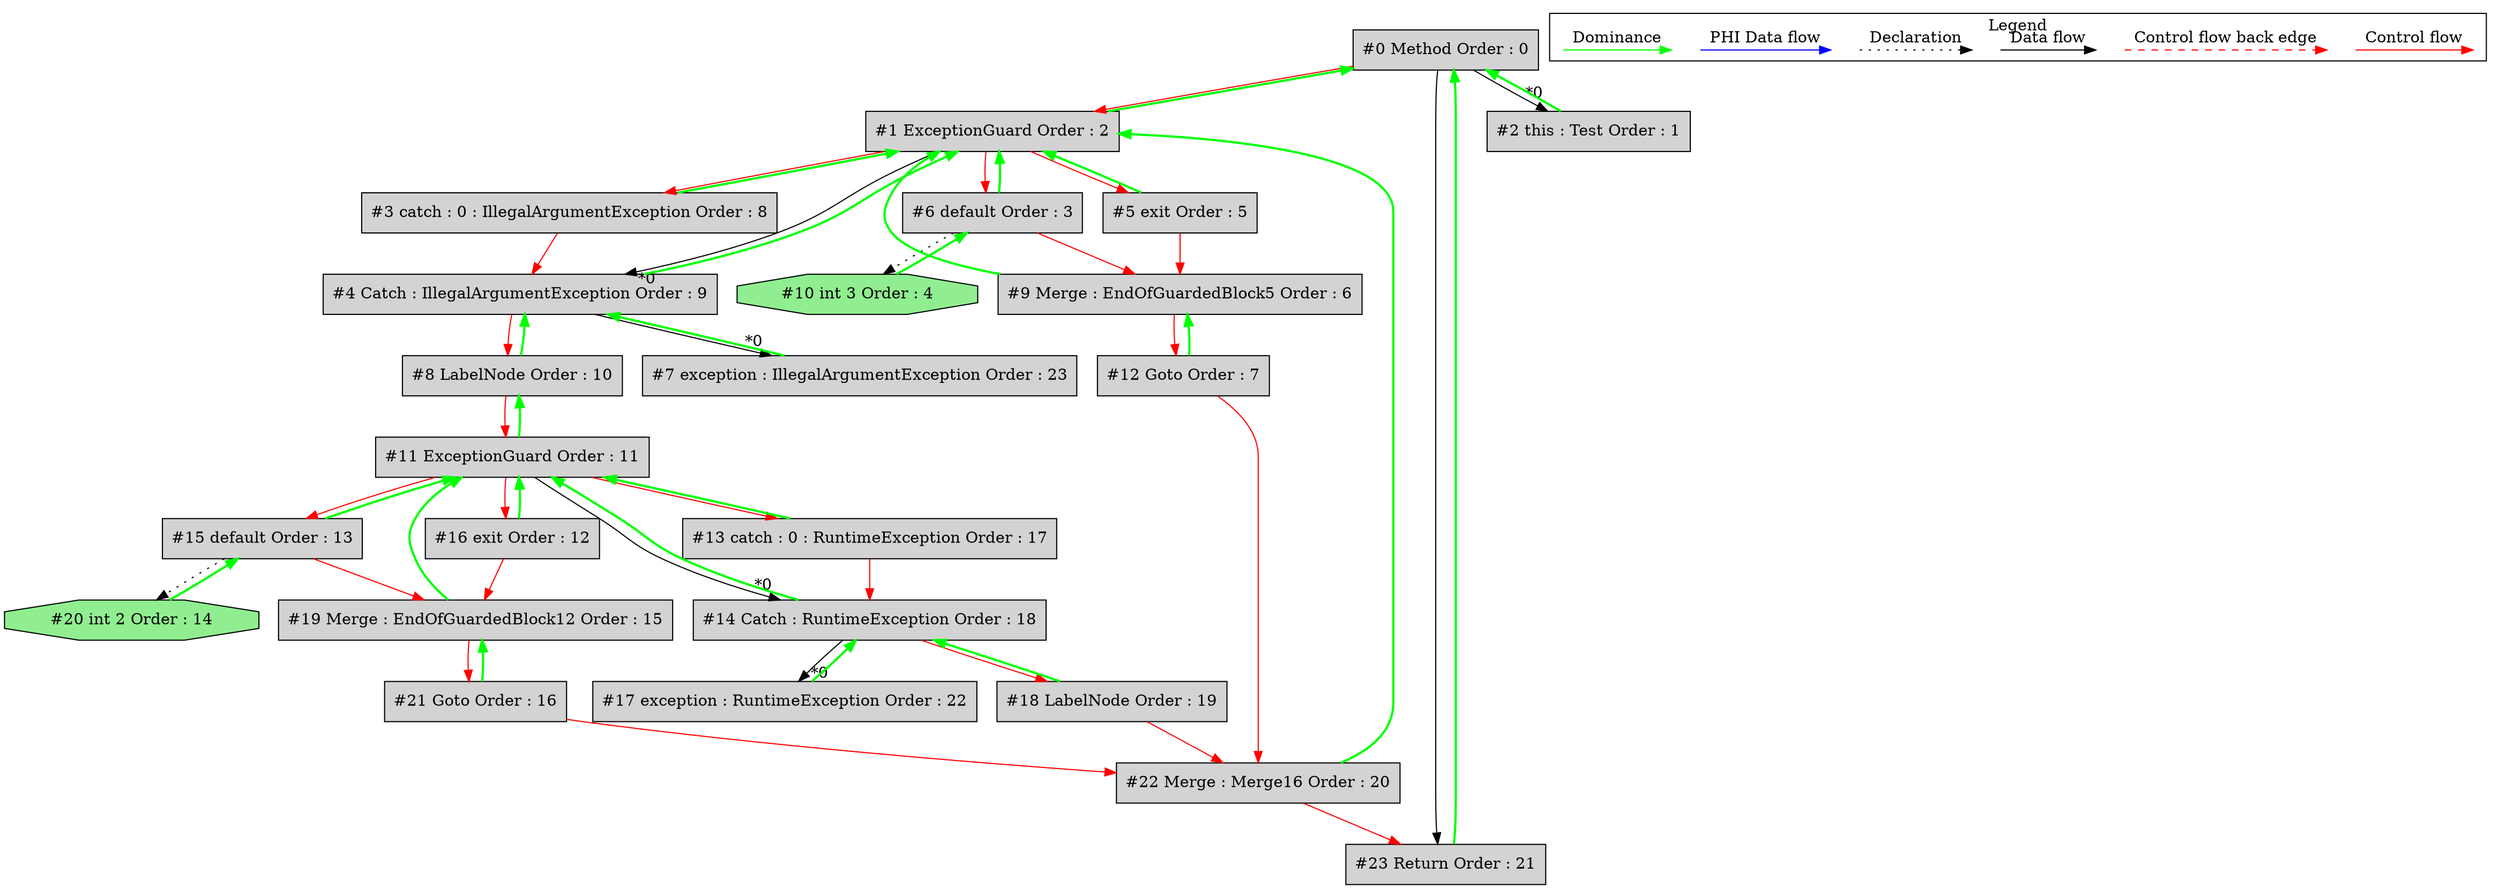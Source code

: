 digraph debugoutput {
 ordering="in";
 node0[label="#0 Method Order : 0",shape=box, fillcolor=lightgrey, style=filled];
 node1[label="#1 ExceptionGuard Order : 2",shape=box, fillcolor=lightgrey, style=filled];
 node1 -> node0[dir="forward" color="green" penwidth="2"];
 node0 -> node1[labeldistance=2, color=red, fontcolor=red];
 node2[label="#2 this : Test Order : 1",shape=box, fillcolor=lightgrey, style=filled];
 node2 -> node0[dir="forward" color="green" penwidth="2"];
 node0 -> node2[headlabel="*0", labeldistance=2];
 node3[label="#3 catch : 0 : IllegalArgumentException Order : 8",shape=box, fillcolor=lightgrey, style=filled];
 node3 -> node1[dir="forward" color="green" penwidth="2"];
 node1 -> node3[labeldistance=2, color=red, fontcolor=red];
 node4[label="#4 Catch : IllegalArgumentException Order : 9",shape=box, fillcolor=lightgrey, style=filled];
 node4 -> node1[dir="forward" color="green" penwidth="2"];
 node1 -> node4[headlabel="*0", labeldistance=2];
 node3 -> node4[labeldistance=2, color=red, fontcolor=red];
 node5[label="#5 exit Order : 5",shape=box, fillcolor=lightgrey, style=filled];
 node5 -> node1[dir="forward" color="green" penwidth="2"];
 node1 -> node5[labeldistance=2, color=red, fontcolor=red];
 node6[label="#6 default Order : 3",shape=box, fillcolor=lightgrey, style=filled];
 node6 -> node1[dir="forward" color="green" penwidth="2"];
 node1 -> node6[labeldistance=2, color=red, fontcolor=red];
 node7[label="#7 exception : IllegalArgumentException Order : 23",shape=box, fillcolor=lightgrey, style=filled];
 node7 -> node4[dir="forward" color="green" penwidth="2"];
 node4 -> node7[headlabel="*0", labeldistance=2];
 node8[label="#8 LabelNode Order : 10",shape=box, fillcolor=lightgrey, style=filled];
 node8 -> node4[dir="forward" color="green" penwidth="2"];
 node4 -> node8[labeldistance=2, color=red, fontcolor=red];
 node9[label="#9 Merge : EndOfGuardedBlock5 Order : 6",shape=box, fillcolor=lightgrey, style=filled];
 node9 -> node1[dir="forward" color="green" penwidth="2"];
 node6 -> node9[labeldistance=2, color=red, fontcolor=red];
 node5 -> node9[labeldistance=2, color=red, fontcolor=red];
 node10[label="#10 int 3 Order : 4",shape=octagon, fillcolor=lightgreen, style=filled];
 node10 -> node6[dir="forward" color="green" penwidth="2"];
 node6 -> node10[style=dotted];
 node11[label="#11 ExceptionGuard Order : 11",shape=box, fillcolor=lightgrey, style=filled];
 node11 -> node8[dir="forward" color="green" penwidth="2"];
 node8 -> node11[labeldistance=2, color=red, fontcolor=red];
 node12[label="#12 Goto Order : 7",shape=box, fillcolor=lightgrey, style=filled];
 node12 -> node9[dir="forward" color="green" penwidth="2"];
 node9 -> node12[labeldistance=2, color=red, fontcolor=red];
 node13[label="#13 catch : 0 : RuntimeException Order : 17",shape=box, fillcolor=lightgrey, style=filled];
 node13 -> node11[dir="forward" color="green" penwidth="2"];
 node11 -> node13[labeldistance=2, color=red, fontcolor=red];
 node14[label="#14 Catch : RuntimeException Order : 18",shape=box, fillcolor=lightgrey, style=filled];
 node14 -> node11[dir="forward" color="green" penwidth="2"];
 node11 -> node14[headlabel="*0", labeldistance=2];
 node13 -> node14[labeldistance=2, color=red, fontcolor=red];
 node15[label="#15 default Order : 13",shape=box, fillcolor=lightgrey, style=filled];
 node15 -> node11[dir="forward" color="green" penwidth="2"];
 node11 -> node15[labeldistance=2, color=red, fontcolor=red];
 node16[label="#16 exit Order : 12",shape=box, fillcolor=lightgrey, style=filled];
 node16 -> node11[dir="forward" color="green" penwidth="2"];
 node11 -> node16[labeldistance=2, color=red, fontcolor=red];
 node17[label="#17 exception : RuntimeException Order : 22",shape=box, fillcolor=lightgrey, style=filled];
 node17 -> node14[dir="forward" color="green" penwidth="2"];
 node14 -> node17[headlabel="*0", labeldistance=2];
 node18[label="#18 LabelNode Order : 19",shape=box, fillcolor=lightgrey, style=filled];
 node18 -> node14[dir="forward" color="green" penwidth="2"];
 node14 -> node18[labeldistance=2, color=red, fontcolor=red];
 node19[label="#19 Merge : EndOfGuardedBlock12 Order : 15",shape=box, fillcolor=lightgrey, style=filled];
 node19 -> node11[dir="forward" color="green" penwidth="2"];
 node15 -> node19[labeldistance=2, color=red, fontcolor=red];
 node16 -> node19[labeldistance=2, color=red, fontcolor=red];
 node20[label="#20 int 2 Order : 14",shape=octagon, fillcolor=lightgreen, style=filled];
 node20 -> node15[dir="forward" color="green" penwidth="2"];
 node15 -> node20[style=dotted];
 node21[label="#21 Goto Order : 16",shape=box, fillcolor=lightgrey, style=filled];
 node21 -> node19[dir="forward" color="green" penwidth="2"];
 node19 -> node21[labeldistance=2, color=red, fontcolor=red];
 node22[label="#22 Merge : Merge16 Order : 20",shape=box, fillcolor=lightgrey, style=filled];
 node22 -> node1[dir="forward" color="green" penwidth="2"];
 node12 -> node22[labeldistance=2, color=red, fontcolor=red];
 node21 -> node22[labeldistance=2, color=red, fontcolor=red];
 node18 -> node22[labeldistance=2, color=red, fontcolor=red];
 node23[label="#23 Return Order : 21",shape=box, fillcolor=lightgrey, style=filled];
 node23 -> node0[dir="forward" color="green" penwidth="2"];
 node22 -> node23[labeldistance=2, color=red, fontcolor=red];
 node0 -> node23;
 subgraph cluster_000 {
  label = "Legend";
  node [shape=point]
  {
   rank=same;
   c0 [style = invis];
   c1 [style = invis];
   c2 [style = invis];
   c3 [style = invis];
   d0 [style = invis];
   d1 [style = invis];
   d2 [style = invis];
   d3 [style = invis];
   d4 [style = invis];
   d5 [style = invis];
   d6 [style = invis];
   d7 [style = invis];
  }
  c0 -> c1 [label="Control flow", style=solid, color=red]
  c2 -> c3 [label="Control flow back edge", style=dashed, color=red]
  d0 -> d1 [label="Data flow"]
  d2 -> d3 [label="Declaration", style=dotted]
  d4 -> d5 [label="PHI Data flow", color=blue]
  d6 -> d7 [label="Dominance", color=green]
 }

}
